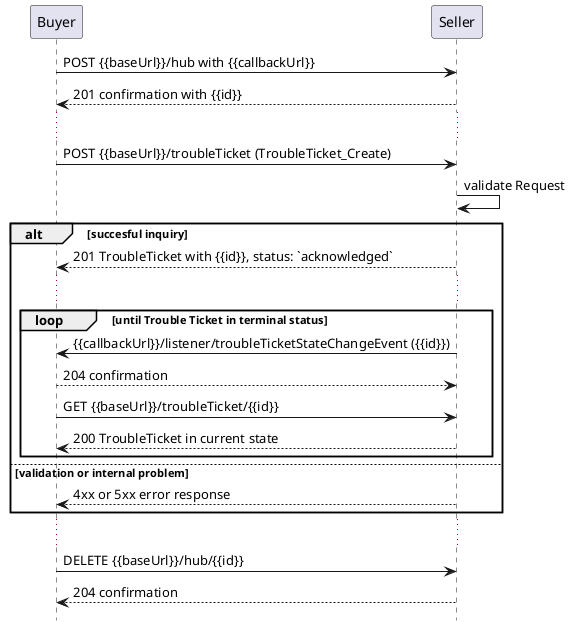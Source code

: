 @startuml

hide footbox

participant Buyer
participant Seller

Buyer -> Seller : POST {{baseUrl}}/hub with {{callbackUrl}} 
Seller --> Buyer: 201 confirmation with {{id}}
...
Buyer -> Seller : POST {{baseUrl}}/troubleTicket (TroubleTicket_Create)
Seller -> Seller : validate Request

alt succesful inquiry
  Seller --> Buyer : 201 TroubleTicket with {{id}}, status: `acknowledged`  

  ...

  group loop [until Trouble Ticket in terminal status]
      Seller -> Buyer: {{callbackUrl}}/listener/troubleTicketStateChangeEvent ({{id}})
      Buyer --> Seller : 204 confirmation
      Buyer -> Seller :   GET {{baseUrl}}/troubleTicket/{{id}}
      return 200 TroubleTicket in current state
  end

else validation or internal problem
  Seller --> Buyer : 4xx or 5xx error response
end 

...

Buyer -> Seller : DELETE {{baseUrl}}/hub/{{id}} 
Seller -->  Buyer : 204 confirmation

@enduml
